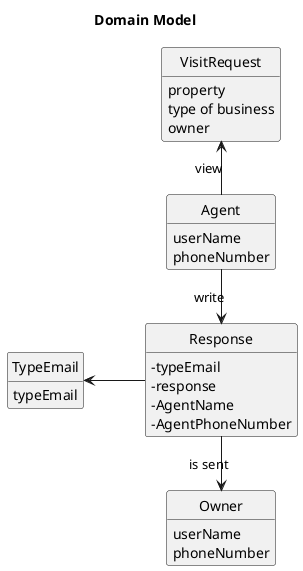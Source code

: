 @startuml
skinparam monochrome true
skinparam packageStyle rectangle
skinparam shadowing false

left to right direction

skinparam classAttributeIconSize 0

hide circle
hide methods

title Domain Model


class Agent{
    userName
    phoneNumber
}

class VisitRequest{
    property
    type of business
    owner
}

class Owner{
    userName
    phoneNumber
}

class Response {
    -typeEmail
    -response
    -AgentName
    -AgentPhoneNumber
}

class TypeEmail{
    typeEmail
}

Agent -l-> VisitRequest :  view
Agent -> Response : write
Response -> Owner : is sent
Response -u-> TypeEmail
@enduml